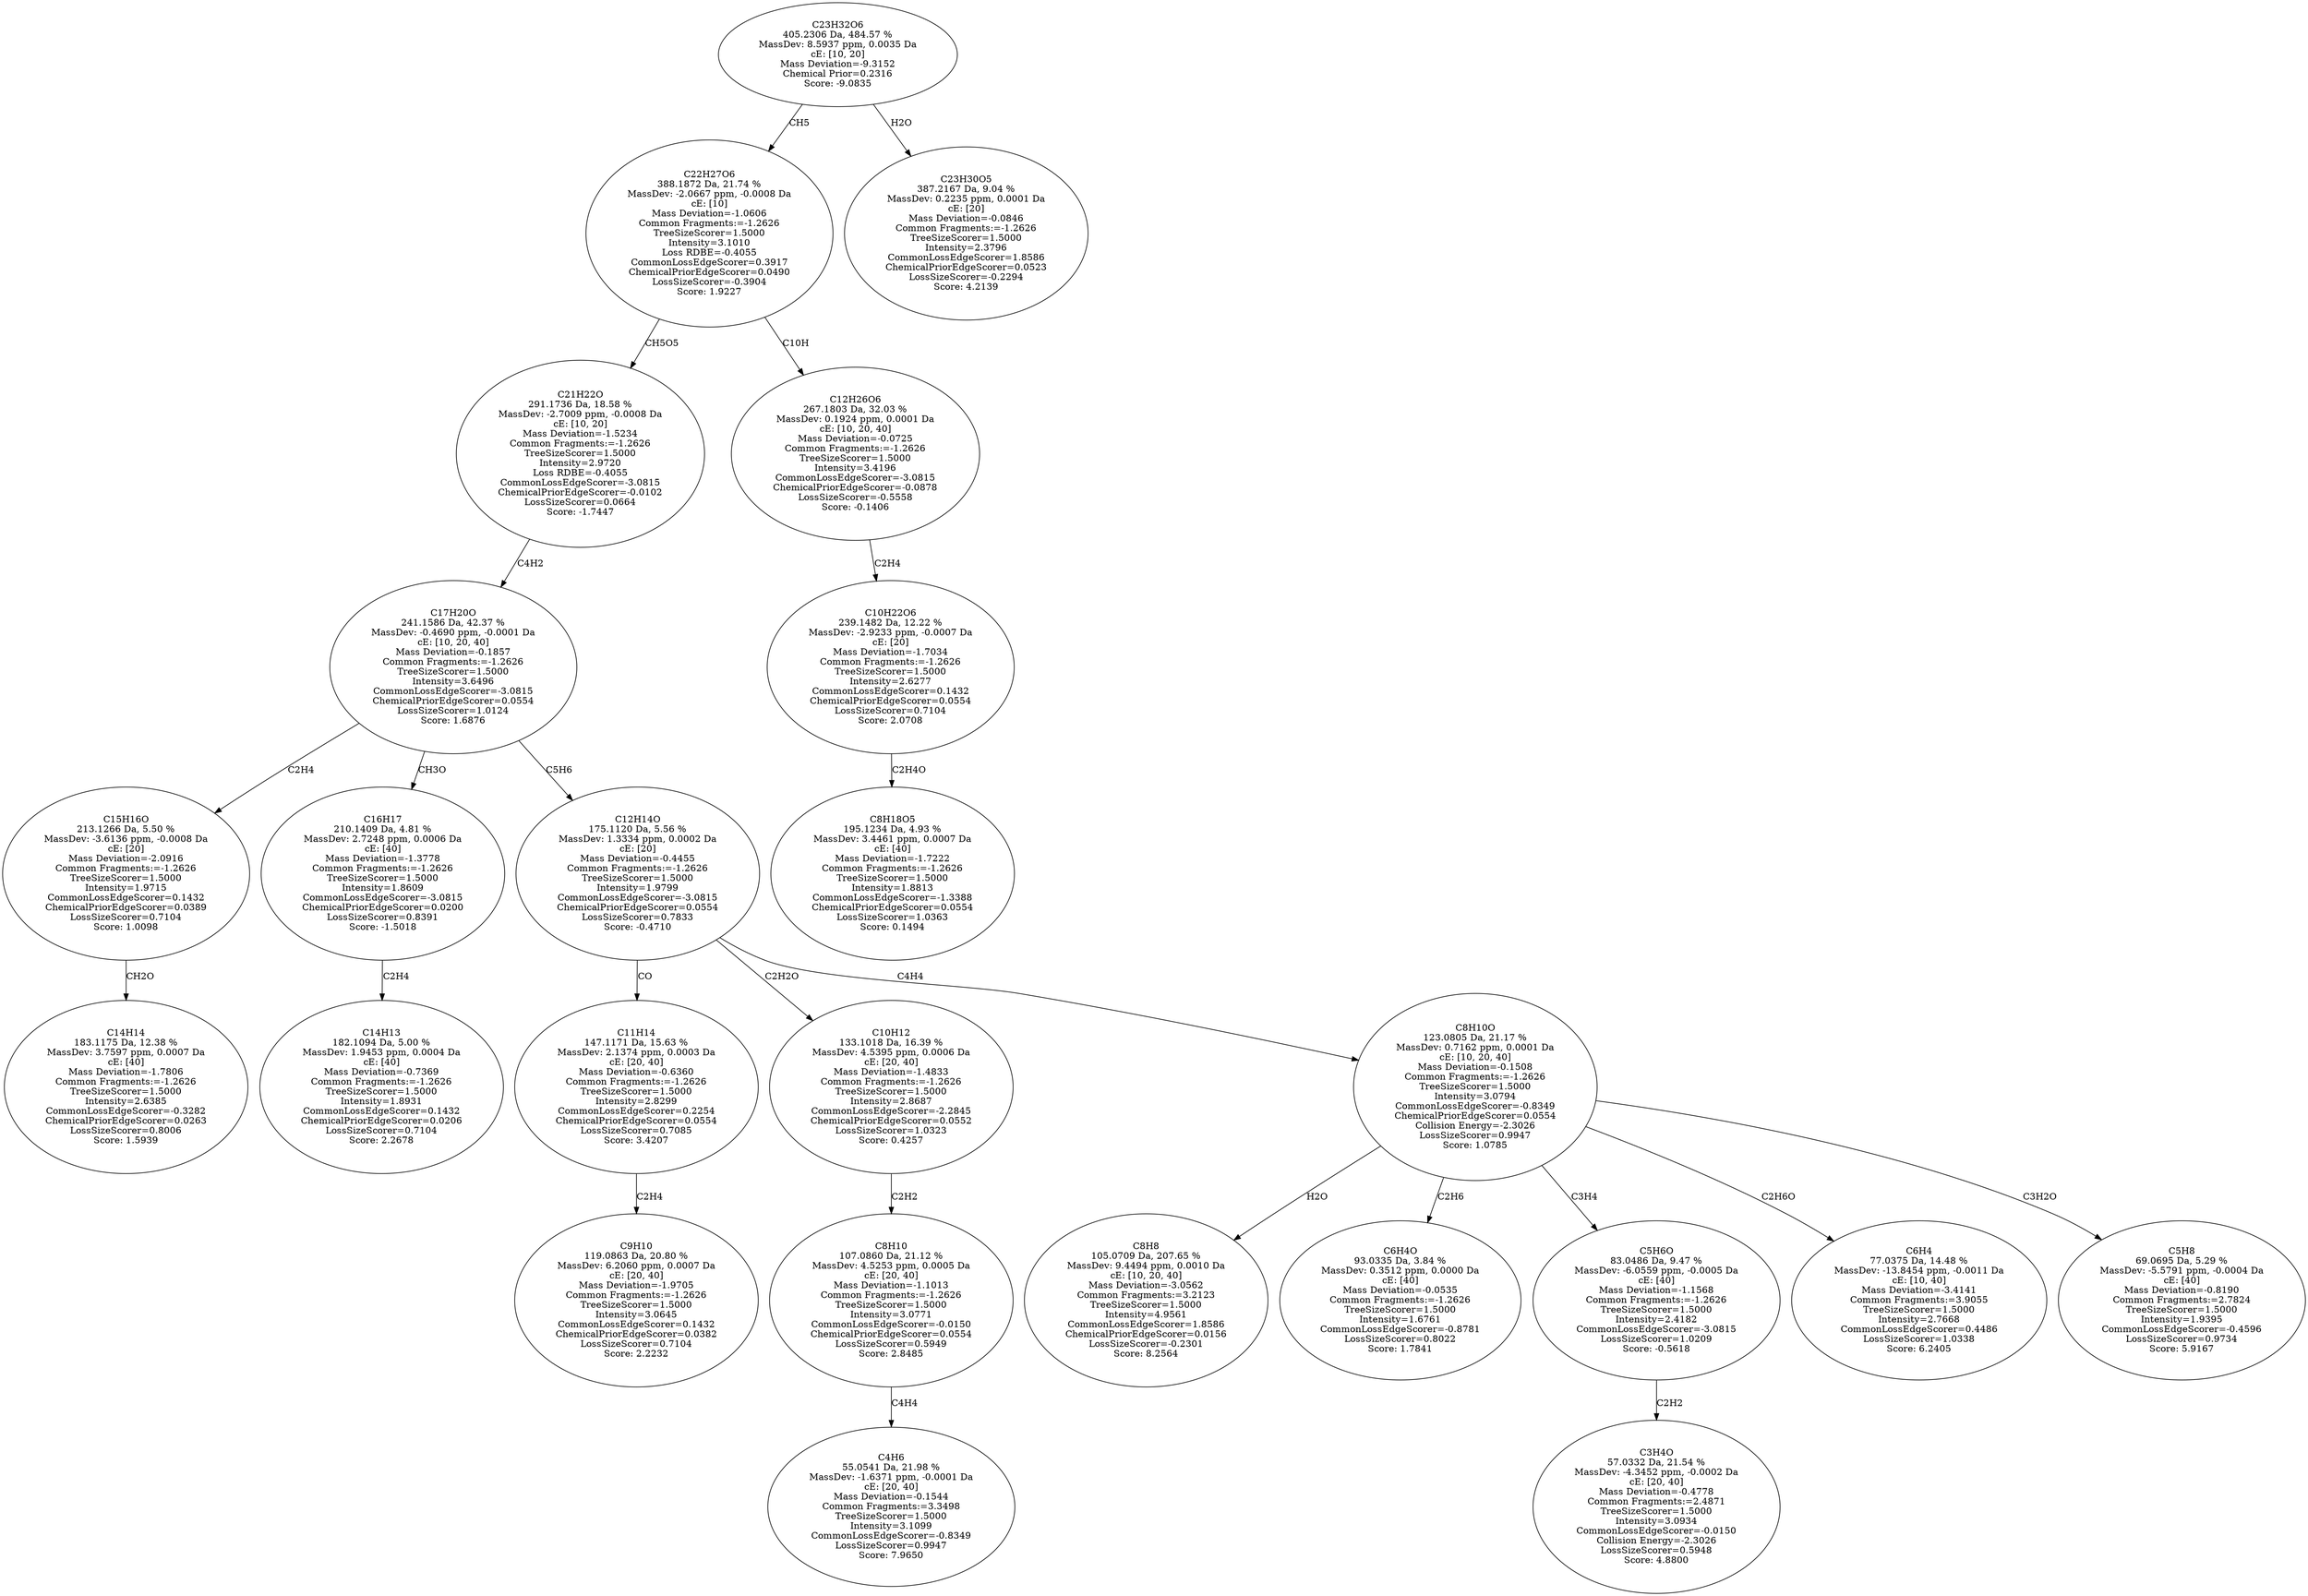 strict digraph {
v1 [label="C14H14\n183.1175 Da, 12.38 %\nMassDev: 3.7597 ppm, 0.0007 Da\ncE: [40]\nMass Deviation=-1.7806\nCommon Fragments:=-1.2626\nTreeSizeScorer=1.5000\nIntensity=2.6385\nCommonLossEdgeScorer=-0.3282\nChemicalPriorEdgeScorer=0.0263\nLossSizeScorer=0.8006\nScore: 1.5939"];
v2 [label="C15H16O\n213.1266 Da, 5.50 %\nMassDev: -3.6136 ppm, -0.0008 Da\ncE: [20]\nMass Deviation=-2.0916\nCommon Fragments:=-1.2626\nTreeSizeScorer=1.5000\nIntensity=1.9715\nCommonLossEdgeScorer=0.1432\nChemicalPriorEdgeScorer=0.0389\nLossSizeScorer=0.7104\nScore: 1.0098"];
v3 [label="C14H13\n182.1094 Da, 5.00 %\nMassDev: 1.9453 ppm, 0.0004 Da\ncE: [40]\nMass Deviation=-0.7369\nCommon Fragments:=-1.2626\nTreeSizeScorer=1.5000\nIntensity=1.8931\nCommonLossEdgeScorer=0.1432\nChemicalPriorEdgeScorer=0.0206\nLossSizeScorer=0.7104\nScore: 2.2678"];
v4 [label="C16H17\n210.1409 Da, 4.81 %\nMassDev: 2.7248 ppm, 0.0006 Da\ncE: [40]\nMass Deviation=-1.3778\nCommon Fragments:=-1.2626\nTreeSizeScorer=1.5000\nIntensity=1.8609\nCommonLossEdgeScorer=-3.0815\nChemicalPriorEdgeScorer=0.0200\nLossSizeScorer=0.8391\nScore: -1.5018"];
v5 [label="C9H10\n119.0863 Da, 20.80 %\nMassDev: 6.2060 ppm, 0.0007 Da\ncE: [20, 40]\nMass Deviation=-1.9705\nCommon Fragments:=-1.2626\nTreeSizeScorer=1.5000\nIntensity=3.0645\nCommonLossEdgeScorer=0.1432\nChemicalPriorEdgeScorer=0.0382\nLossSizeScorer=0.7104\nScore: 2.2232"];
v6 [label="C11H14\n147.1171 Da, 15.63 %\nMassDev: 2.1374 ppm, 0.0003 Da\ncE: [20, 40]\nMass Deviation=-0.6360\nCommon Fragments:=-1.2626\nTreeSizeScorer=1.5000\nIntensity=2.8299\nCommonLossEdgeScorer=0.2254\nChemicalPriorEdgeScorer=0.0554\nLossSizeScorer=0.7085\nScore: 3.4207"];
v7 [label="C4H6\n55.0541 Da, 21.98 %\nMassDev: -1.6371 ppm, -0.0001 Da\ncE: [20, 40]\nMass Deviation=-0.1544\nCommon Fragments:=3.3498\nTreeSizeScorer=1.5000\nIntensity=3.1099\nCommonLossEdgeScorer=-0.8349\nLossSizeScorer=0.9947\nScore: 7.9650"];
v8 [label="C8H10\n107.0860 Da, 21.12 %\nMassDev: 4.5253 ppm, 0.0005 Da\ncE: [20, 40]\nMass Deviation=-1.1013\nCommon Fragments:=-1.2626\nTreeSizeScorer=1.5000\nIntensity=3.0771\nCommonLossEdgeScorer=-0.0150\nChemicalPriorEdgeScorer=0.0554\nLossSizeScorer=0.5949\nScore: 2.8485"];
v9 [label="C10H12\n133.1018 Da, 16.39 %\nMassDev: 4.5395 ppm, 0.0006 Da\ncE: [20, 40]\nMass Deviation=-1.4833\nCommon Fragments:=-1.2626\nTreeSizeScorer=1.5000\nIntensity=2.8687\nCommonLossEdgeScorer=-2.2845\nChemicalPriorEdgeScorer=0.0552\nLossSizeScorer=1.0323\nScore: 0.4257"];
v10 [label="C8H8\n105.0709 Da, 207.65 %\nMassDev: 9.4494 ppm, 0.0010 Da\ncE: [10, 20, 40]\nMass Deviation=-3.0562\nCommon Fragments:=3.2123\nTreeSizeScorer=1.5000\nIntensity=4.9561\nCommonLossEdgeScorer=1.8586\nChemicalPriorEdgeScorer=0.0156\nLossSizeScorer=-0.2301\nScore: 8.2564"];
v11 [label="C6H4O\n93.0335 Da, 3.84 %\nMassDev: 0.3512 ppm, 0.0000 Da\ncE: [40]\nMass Deviation=-0.0535\nCommon Fragments:=-1.2626\nTreeSizeScorer=1.5000\nIntensity=1.6761\nCommonLossEdgeScorer=-0.8781\nLossSizeScorer=0.8022\nScore: 1.7841"];
v12 [label="C3H4O\n57.0332 Da, 21.54 %\nMassDev: -4.3452 ppm, -0.0002 Da\ncE: [20, 40]\nMass Deviation=-0.4778\nCommon Fragments:=2.4871\nTreeSizeScorer=1.5000\nIntensity=3.0934\nCommonLossEdgeScorer=-0.0150\nCollision Energy=-2.3026\nLossSizeScorer=0.5948\nScore: 4.8800"];
v13 [label="C5H6O\n83.0486 Da, 9.47 %\nMassDev: -6.0559 ppm, -0.0005 Da\ncE: [40]\nMass Deviation=-1.1568\nCommon Fragments:=-1.2626\nTreeSizeScorer=1.5000\nIntensity=2.4182\nCommonLossEdgeScorer=-3.0815\nLossSizeScorer=1.0209\nScore: -0.5618"];
v14 [label="C6H4\n77.0375 Da, 14.48 %\nMassDev: -13.8454 ppm, -0.0011 Da\ncE: [10, 40]\nMass Deviation=-3.4141\nCommon Fragments:=3.9055\nTreeSizeScorer=1.5000\nIntensity=2.7668\nCommonLossEdgeScorer=0.4486\nLossSizeScorer=1.0338\nScore: 6.2405"];
v15 [label="C5H8\n69.0695 Da, 5.29 %\nMassDev: -5.5791 ppm, -0.0004 Da\ncE: [40]\nMass Deviation=-0.8190\nCommon Fragments:=2.7824\nTreeSizeScorer=1.5000\nIntensity=1.9395\nCommonLossEdgeScorer=-0.4596\nLossSizeScorer=0.9734\nScore: 5.9167"];
v16 [label="C8H10O\n123.0805 Da, 21.17 %\nMassDev: 0.7162 ppm, 0.0001 Da\ncE: [10, 20, 40]\nMass Deviation=-0.1508\nCommon Fragments:=-1.2626\nTreeSizeScorer=1.5000\nIntensity=3.0794\nCommonLossEdgeScorer=-0.8349\nChemicalPriorEdgeScorer=0.0554\nCollision Energy=-2.3026\nLossSizeScorer=0.9947\nScore: 1.0785"];
v17 [label="C12H14O\n175.1120 Da, 5.56 %\nMassDev: 1.3334 ppm, 0.0002 Da\ncE: [20]\nMass Deviation=-0.4455\nCommon Fragments:=-1.2626\nTreeSizeScorer=1.5000\nIntensity=1.9799\nCommonLossEdgeScorer=-3.0815\nChemicalPriorEdgeScorer=0.0554\nLossSizeScorer=0.7833\nScore: -0.4710"];
v18 [label="C17H20O\n241.1586 Da, 42.37 %\nMassDev: -0.4690 ppm, -0.0001 Da\ncE: [10, 20, 40]\nMass Deviation=-0.1857\nCommon Fragments:=-1.2626\nTreeSizeScorer=1.5000\nIntensity=3.6496\nCommonLossEdgeScorer=-3.0815\nChemicalPriorEdgeScorer=0.0554\nLossSizeScorer=1.0124\nScore: 1.6876"];
v19 [label="C21H22O\n291.1736 Da, 18.58 %\nMassDev: -2.7009 ppm, -0.0008 Da\ncE: [10, 20]\nMass Deviation=-1.5234\nCommon Fragments:=-1.2626\nTreeSizeScorer=1.5000\nIntensity=2.9720\nLoss RDBE=-0.4055\nCommonLossEdgeScorer=-3.0815\nChemicalPriorEdgeScorer=-0.0102\nLossSizeScorer=0.0664\nScore: -1.7447"];
v20 [label="C8H18O5\n195.1234 Da, 4.93 %\nMassDev: 3.4461 ppm, 0.0007 Da\ncE: [40]\nMass Deviation=-1.7222\nCommon Fragments:=-1.2626\nTreeSizeScorer=1.5000\nIntensity=1.8813\nCommonLossEdgeScorer=-1.3388\nChemicalPriorEdgeScorer=0.0554\nLossSizeScorer=1.0363\nScore: 0.1494"];
v21 [label="C10H22O6\n239.1482 Da, 12.22 %\nMassDev: -2.9233 ppm, -0.0007 Da\ncE: [20]\nMass Deviation=-1.7034\nCommon Fragments:=-1.2626\nTreeSizeScorer=1.5000\nIntensity=2.6277\nCommonLossEdgeScorer=0.1432\nChemicalPriorEdgeScorer=0.0554\nLossSizeScorer=0.7104\nScore: 2.0708"];
v22 [label="C12H26O6\n267.1803 Da, 32.03 %\nMassDev: 0.1924 ppm, 0.0001 Da\ncE: [10, 20, 40]\nMass Deviation=-0.0725\nCommon Fragments:=-1.2626\nTreeSizeScorer=1.5000\nIntensity=3.4196\nCommonLossEdgeScorer=-3.0815\nChemicalPriorEdgeScorer=-0.0878\nLossSizeScorer=-0.5558\nScore: -0.1406"];
v23 [label="C22H27O6\n388.1872 Da, 21.74 %\nMassDev: -2.0667 ppm, -0.0008 Da\ncE: [10]\nMass Deviation=-1.0606\nCommon Fragments:=-1.2626\nTreeSizeScorer=1.5000\nIntensity=3.1010\nLoss RDBE=-0.4055\nCommonLossEdgeScorer=0.3917\nChemicalPriorEdgeScorer=0.0490\nLossSizeScorer=-0.3904\nScore: 1.9227"];
v24 [label="C23H30O5\n387.2167 Da, 9.04 %\nMassDev: 0.2235 ppm, 0.0001 Da\ncE: [20]\nMass Deviation=-0.0846\nCommon Fragments:=-1.2626\nTreeSizeScorer=1.5000\nIntensity=2.3796\nCommonLossEdgeScorer=1.8586\nChemicalPriorEdgeScorer=0.0523\nLossSizeScorer=-0.2294\nScore: 4.2139"];
v25 [label="C23H32O6\n405.2306 Da, 484.57 %\nMassDev: 8.5937 ppm, 0.0035 Da\ncE: [10, 20]\nMass Deviation=-9.3152\nChemical Prior=0.2316\nScore: -9.0835"];
v2 -> v1 [label="CH2O"];
v18 -> v2 [label="C2H4"];
v4 -> v3 [label="C2H4"];
v18 -> v4 [label="CH3O"];
v6 -> v5 [label="C2H4"];
v17 -> v6 [label="CO"];
v8 -> v7 [label="C4H4"];
v9 -> v8 [label="C2H2"];
v17 -> v9 [label="C2H2O"];
v16 -> v10 [label="H2O"];
v16 -> v11 [label="C2H6"];
v13 -> v12 [label="C2H2"];
v16 -> v13 [label="C3H4"];
v16 -> v14 [label="C2H6O"];
v16 -> v15 [label="C3H2O"];
v17 -> v16 [label="C4H4"];
v18 -> v17 [label="C5H6"];
v19 -> v18 [label="C4H2"];
v23 -> v19 [label="CH5O5"];
v21 -> v20 [label="C2H4O"];
v22 -> v21 [label="C2H4"];
v23 -> v22 [label="C10H"];
v25 -> v23 [label="CH5"];
v25 -> v24 [label="H2O"];
}